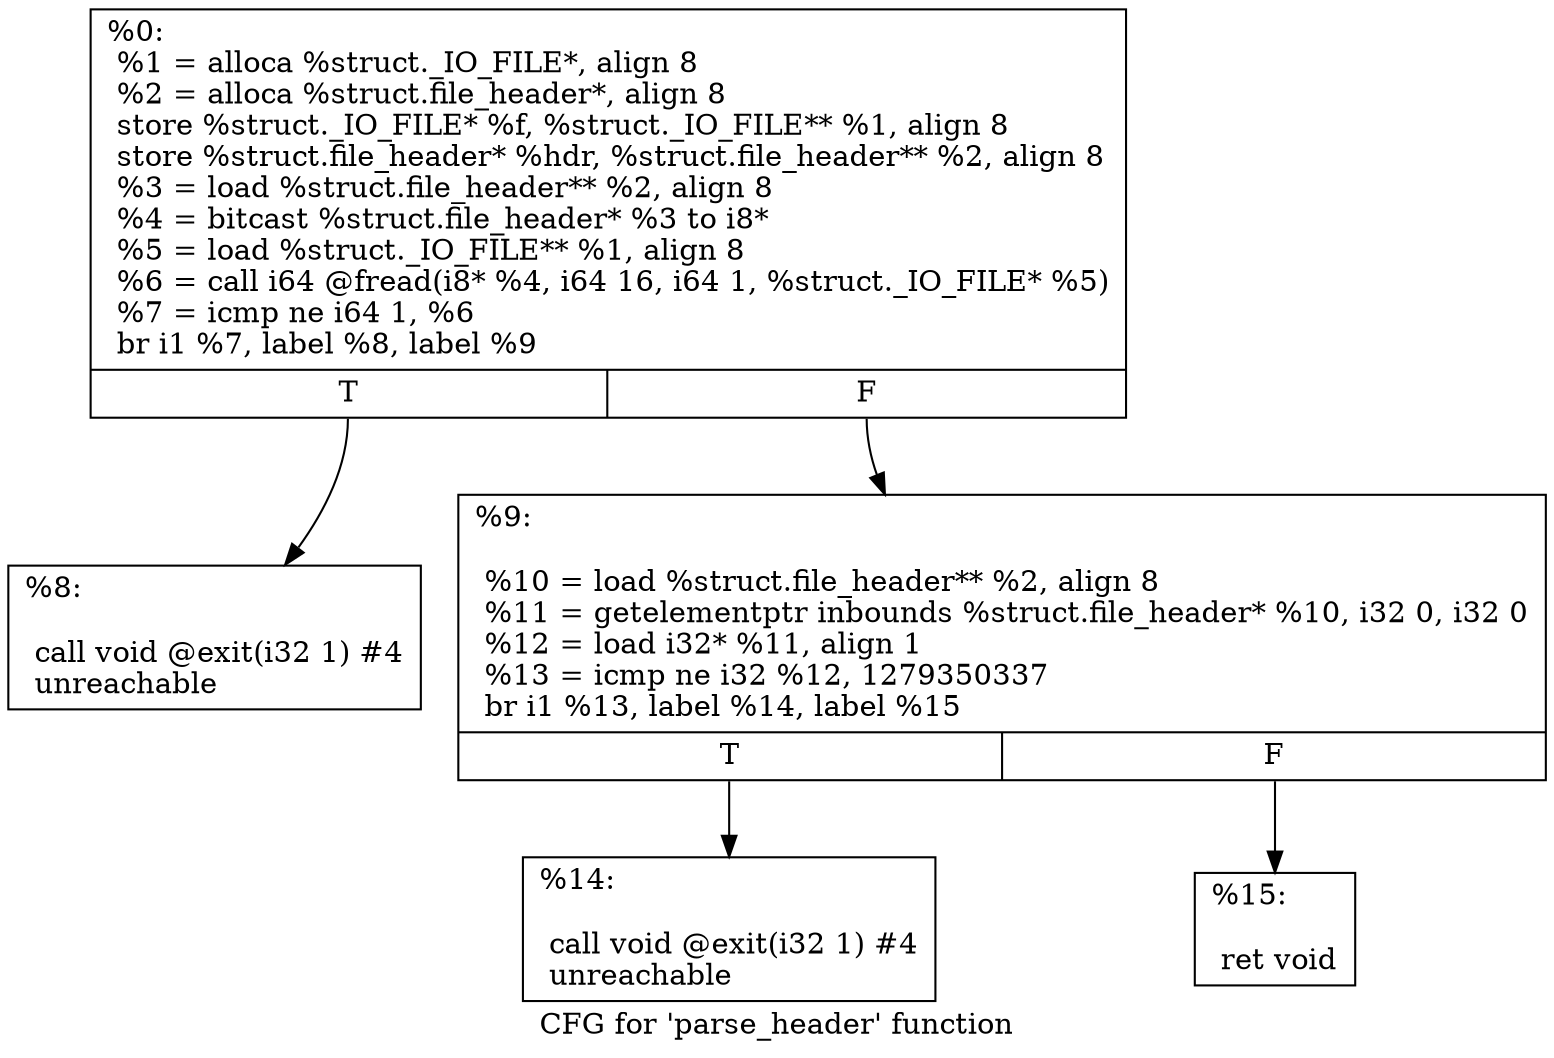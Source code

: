 digraph "CFG for 'parse_header' function" {
	label="CFG for 'parse_header' function";

	Node0x758a70 [shape=record,label="{%0:\l  %1 = alloca %struct._IO_FILE*, align 8\l  %2 = alloca %struct.file_header*, align 8\l  store %struct._IO_FILE* %f, %struct._IO_FILE** %1, align 8\l  store %struct.file_header* %hdr, %struct.file_header** %2, align 8\l  %3 = load %struct.file_header** %2, align 8\l  %4 = bitcast %struct.file_header* %3 to i8*\l  %5 = load %struct._IO_FILE** %1, align 8\l  %6 = call i64 @fread(i8* %4, i64 16, i64 1, %struct._IO_FILE* %5)\l  %7 = icmp ne i64 1, %6\l  br i1 %7, label %8, label %9\l|{<s0>T|<s1>F}}"];
	Node0x758a70:s0 -> Node0x758ad0;
	Node0x758a70:s1 -> Node0x758b30;
	Node0x758ad0 [shape=record,label="{%8:\l\l  call void @exit(i32 1) #4\l  unreachable\l}"];
	Node0x758b30 [shape=record,label="{%9:\l\l  %10 = load %struct.file_header** %2, align 8\l  %11 = getelementptr inbounds %struct.file_header* %10, i32 0, i32 0\l  %12 = load i32* %11, align 1\l  %13 = icmp ne i32 %12, 1279350337\l  br i1 %13, label %14, label %15\l|{<s0>T|<s1>F}}"];
	Node0x758b30:s0 -> Node0x758b90;
	Node0x758b30:s1 -> Node0x758bf0;
	Node0x758b90 [shape=record,label="{%14:\l\l  call void @exit(i32 1) #4\l  unreachable\l}"];
	Node0x758bf0 [shape=record,label="{%15:\l\l  ret void\l}"];
}
